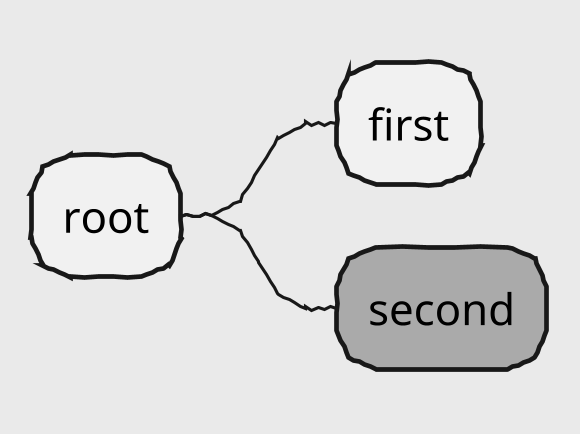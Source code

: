 {
  "sha1": "gc7nxa8s04hic2yt6ioim7jzm17cfm8",
  "insertion": {
    "when": "2024-06-01T09:03:07.593Z",
    "user": "plantuml@gmail.com"
  }
}
@startmindmap
skinparam backgroundColor #EEEBDC
skinparam monochrome true
skinparam handwritten true
skinparam shadowing false
skinparam dpi 300

* root
** first
**[#AAA] second
@endmindmap
